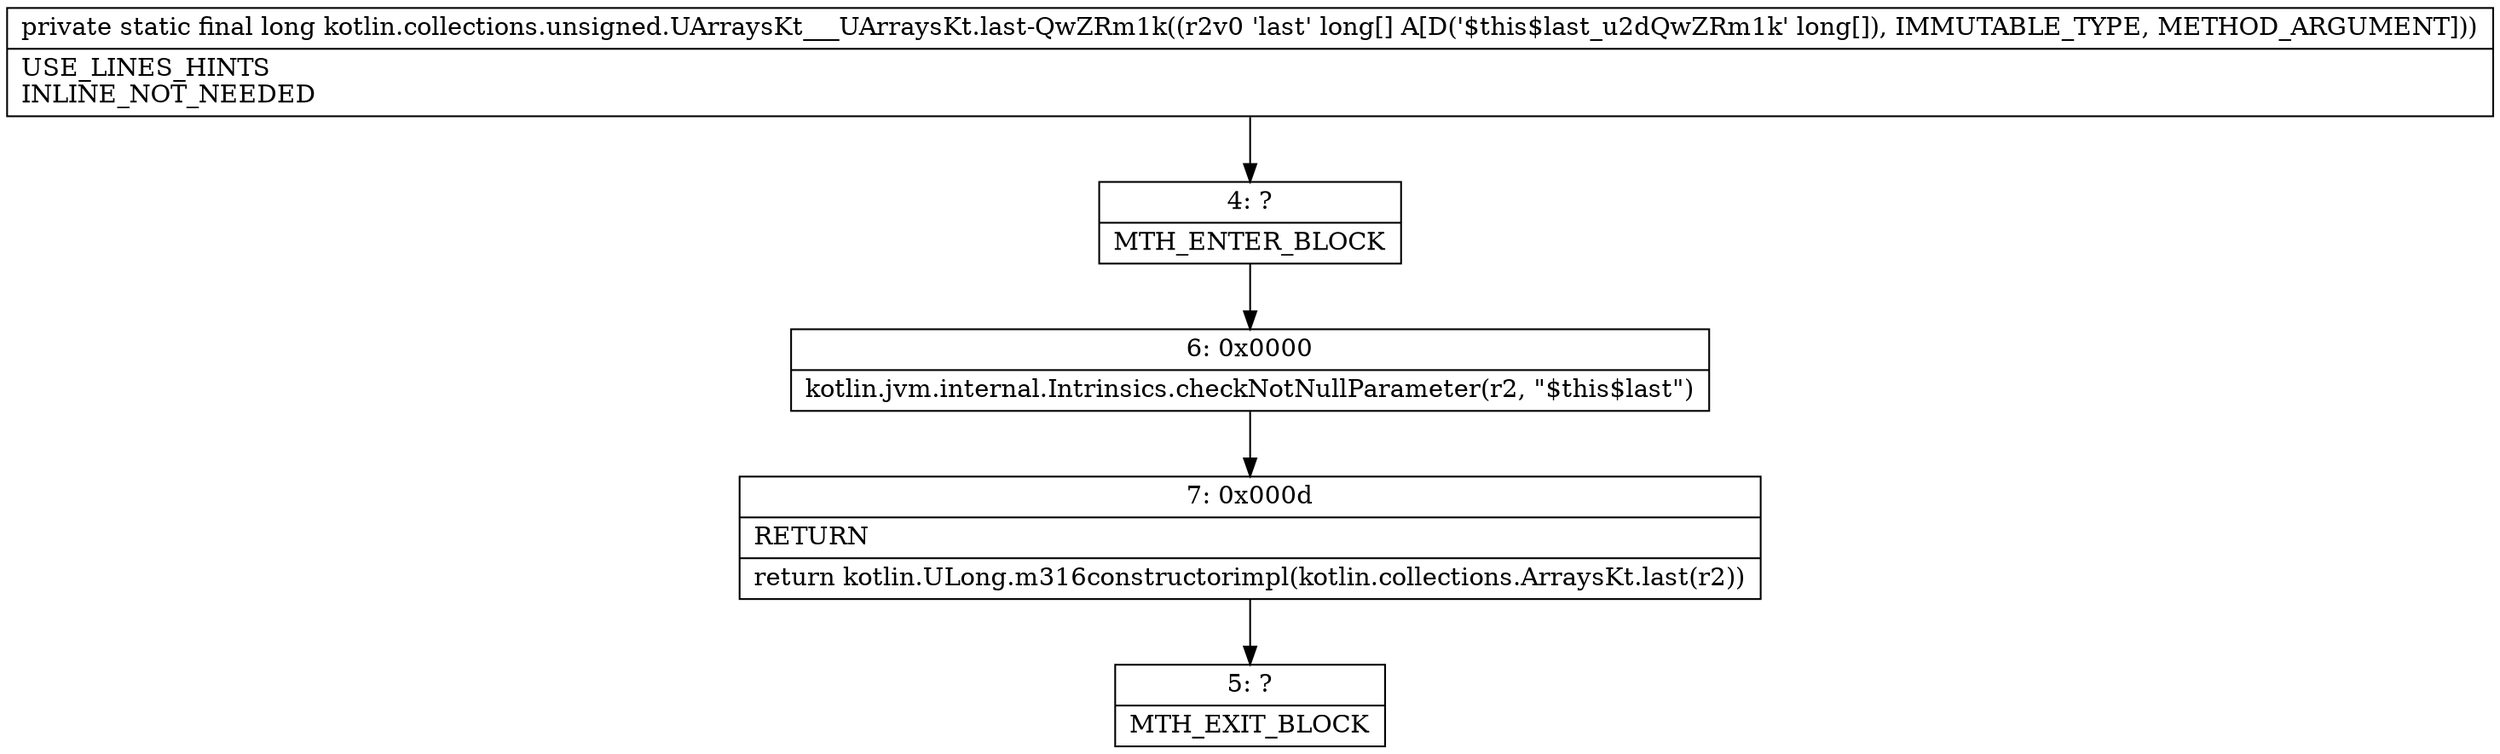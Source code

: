digraph "CFG forkotlin.collections.unsigned.UArraysKt___UArraysKt.last\-QwZRm1k([J)J" {
Node_4 [shape=record,label="{4\:\ ?|MTH_ENTER_BLOCK\l}"];
Node_6 [shape=record,label="{6\:\ 0x0000|kotlin.jvm.internal.Intrinsics.checkNotNullParameter(r2, \"$this$last\")\l}"];
Node_7 [shape=record,label="{7\:\ 0x000d|RETURN\l|return kotlin.ULong.m316constructorimpl(kotlin.collections.ArraysKt.last(r2))\l}"];
Node_5 [shape=record,label="{5\:\ ?|MTH_EXIT_BLOCK\l}"];
MethodNode[shape=record,label="{private static final long kotlin.collections.unsigned.UArraysKt___UArraysKt.last\-QwZRm1k((r2v0 'last' long[] A[D('$this$last_u2dQwZRm1k' long[]), IMMUTABLE_TYPE, METHOD_ARGUMENT]))  | USE_LINES_HINTS\lINLINE_NOT_NEEDED\l}"];
MethodNode -> Node_4;Node_4 -> Node_6;
Node_6 -> Node_7;
Node_7 -> Node_5;
}

